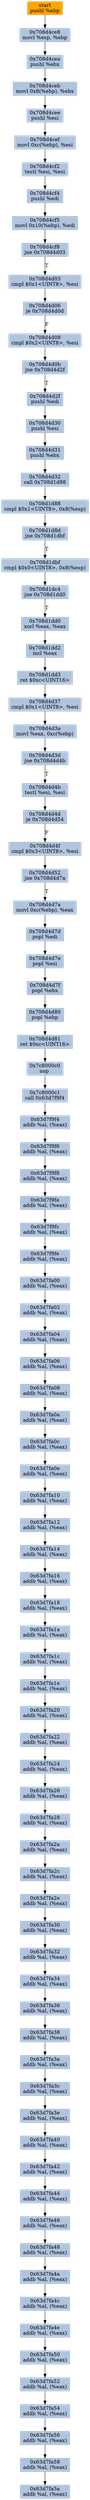 digraph G {
node[shape=rectangle,style=filled,fillcolor=lightsteelblue,color=lightsteelblue]
bgcolor="transparent"
a0x708d4ce7pushl_ebp[label="start\npushl %ebp",color="lightgrey",fillcolor="orange"];
a0x708d4ce8movl_esp_ebp[label="0x708d4ce8\nmovl %esp, %ebp"];
a0x708d4ceapushl_ebx[label="0x708d4cea\npushl %ebx"];
a0x708d4cebmovl_0x8ebp__ebx[label="0x708d4ceb\nmovl 0x8(%ebp), %ebx"];
a0x708d4ceepushl_esi[label="0x708d4cee\npushl %esi"];
a0x708d4cefmovl_0xcebp__esi[label="0x708d4cef\nmovl 0xc(%ebp), %esi"];
a0x708d4cf2testl_esi_esi[label="0x708d4cf2\ntestl %esi, %esi"];
a0x708d4cf4pushl_edi[label="0x708d4cf4\npushl %edi"];
a0x708d4cf5movl_0x10ebp__edi[label="0x708d4cf5\nmovl 0x10(%ebp), %edi"];
a0x708d4cf8jne_0x708d4d03[label="0x708d4cf8\njne 0x708d4d03"];
a0x708d4d03cmpl_0x1UINT8_esi[label="0x708d4d03\ncmpl $0x1<UINT8>, %esi"];
a0x708d4d06je_0x708d4d0d[label="0x708d4d06\nje 0x708d4d0d"];
a0x708d4d08cmpl_0x2UINT8_esi[label="0x708d4d08\ncmpl $0x2<UINT8>, %esi"];
a0x708d4d0bjne_0x708d4d2f[label="0x708d4d0b\njne 0x708d4d2f"];
a0x708d4d2fpushl_edi[label="0x708d4d2f\npushl %edi"];
a0x708d4d30pushl_esi[label="0x708d4d30\npushl %esi"];
a0x708d4d31pushl_ebx[label="0x708d4d31\npushl %ebx"];
a0x708d4d32call_0x708d1d88[label="0x708d4d32\ncall 0x708d1d88"];
a0x708d1d88cmpl_0x1UINT8_0x8esp_[label="0x708d1d88\ncmpl $0x1<UINT8>, 0x8(%esp)"];
a0x708d1d8djne_0x708d1dbf[label="0x708d1d8d\njne 0x708d1dbf"];
a0x708d1dbfcmpl_0x0UINT8_0x8esp_[label="0x708d1dbf\ncmpl $0x0<UINT8>, 0x8(%esp)"];
a0x708d1dc4jne_0x708d1dd0[label="0x708d1dc4\njne 0x708d1dd0"];
a0x708d1dd0xorl_eax_eax[label="0x708d1dd0\nxorl %eax, %eax"];
a0x708d1dd2incl_eax[label="0x708d1dd2\nincl %eax"];
a0x708d1dd3ret_0xcUINT16[label="0x708d1dd3\nret $0xc<UINT16>"];
a0x708d4d37cmpl_0x1UINT8_esi[label="0x708d4d37\ncmpl $0x1<UINT8>, %esi"];
a0x708d4d3amovl_eax_0xcebp_[label="0x708d4d3a\nmovl %eax, 0xc(%ebp)"];
a0x708d4d3djne_0x708d4d4b[label="0x708d4d3d\njne 0x708d4d4b"];
a0x708d4d4btestl_esi_esi[label="0x708d4d4b\ntestl %esi, %esi"];
a0x708d4d4dje_0x708d4d54[label="0x708d4d4d\nje 0x708d4d54"];
a0x708d4d4fcmpl_0x3UINT8_esi[label="0x708d4d4f\ncmpl $0x3<UINT8>, %esi"];
a0x708d4d52jne_0x708d4d7a[label="0x708d4d52\njne 0x708d4d7a"];
a0x708d4d7amovl_0xcebp__eax[label="0x708d4d7a\nmovl 0xc(%ebp), %eax"];
a0x708d4d7dpopl_edi[label="0x708d4d7d\npopl %edi"];
a0x708d4d7epopl_esi[label="0x708d4d7e\npopl %esi"];
a0x708d4d7fpopl_ebx[label="0x708d4d7f\npopl %ebx"];
a0x708d4d80popl_ebp[label="0x708d4d80\npopl %ebp"];
a0x708d4d81ret_0xcUINT16[label="0x708d4d81\nret $0xc<UINT16>"];
a0x7c8000c0nop_[label="0x7c8000c0\nnop "];
a0x7c8000c1call_0x63d7f9f4[label="0x7c8000c1\ncall 0x63d7f9f4"];
a0x63d7f9f4addb_al_eax_[label="0x63d7f9f4\naddb %al, (%eax)"];
a0x63d7f9f6addb_al_eax_[label="0x63d7f9f6\naddb %al, (%eax)"];
a0x63d7f9f8addb_al_eax_[label="0x63d7f9f8\naddb %al, (%eax)"];
a0x63d7f9faaddb_al_eax_[label="0x63d7f9fa\naddb %al, (%eax)"];
a0x63d7f9fcaddb_al_eax_[label="0x63d7f9fc\naddb %al, (%eax)"];
a0x63d7f9feaddb_al_eax_[label="0x63d7f9fe\naddb %al, (%eax)"];
a0x63d7fa00addb_al_eax_[label="0x63d7fa00\naddb %al, (%eax)"];
a0x63d7fa02addb_al_eax_[label="0x63d7fa02\naddb %al, (%eax)"];
a0x63d7fa04addb_al_eax_[label="0x63d7fa04\naddb %al, (%eax)"];
a0x63d7fa06addb_al_eax_[label="0x63d7fa06\naddb %al, (%eax)"];
a0x63d7fa08addb_al_eax_[label="0x63d7fa08\naddb %al, (%eax)"];
a0x63d7fa0aaddb_al_eax_[label="0x63d7fa0a\naddb %al, (%eax)"];
a0x63d7fa0caddb_al_eax_[label="0x63d7fa0c\naddb %al, (%eax)"];
a0x63d7fa0eaddb_al_eax_[label="0x63d7fa0e\naddb %al, (%eax)"];
a0x63d7fa10addb_al_eax_[label="0x63d7fa10\naddb %al, (%eax)"];
a0x63d7fa12addb_al_eax_[label="0x63d7fa12\naddb %al, (%eax)"];
a0x63d7fa14addb_al_eax_[label="0x63d7fa14\naddb %al, (%eax)"];
a0x63d7fa16addb_al_eax_[label="0x63d7fa16\naddb %al, (%eax)"];
a0x63d7fa18addb_al_eax_[label="0x63d7fa18\naddb %al, (%eax)"];
a0x63d7fa1aaddb_al_eax_[label="0x63d7fa1a\naddb %al, (%eax)"];
a0x63d7fa1caddb_al_eax_[label="0x63d7fa1c\naddb %al, (%eax)"];
a0x63d7fa1eaddb_al_eax_[label="0x63d7fa1e\naddb %al, (%eax)"];
a0x63d7fa20addb_al_eax_[label="0x63d7fa20\naddb %al, (%eax)"];
a0x63d7fa22addb_al_eax_[label="0x63d7fa22\naddb %al, (%eax)"];
a0x63d7fa24addb_al_eax_[label="0x63d7fa24\naddb %al, (%eax)"];
a0x63d7fa26addb_al_eax_[label="0x63d7fa26\naddb %al, (%eax)"];
a0x63d7fa28addb_al_eax_[label="0x63d7fa28\naddb %al, (%eax)"];
a0x63d7fa2aaddb_al_eax_[label="0x63d7fa2a\naddb %al, (%eax)"];
a0x63d7fa2caddb_al_eax_[label="0x63d7fa2c\naddb %al, (%eax)"];
a0x63d7fa2eaddb_al_eax_[label="0x63d7fa2e\naddb %al, (%eax)"];
a0x63d7fa30addb_al_eax_[label="0x63d7fa30\naddb %al, (%eax)"];
a0x63d7fa32addb_al_eax_[label="0x63d7fa32\naddb %al, (%eax)"];
a0x63d7fa34addb_al_eax_[label="0x63d7fa34\naddb %al, (%eax)"];
a0x63d7fa36addb_al_eax_[label="0x63d7fa36\naddb %al, (%eax)"];
a0x63d7fa38addb_al_eax_[label="0x63d7fa38\naddb %al, (%eax)"];
a0x63d7fa3aaddb_al_eax_[label="0x63d7fa3a\naddb %al, (%eax)"];
a0x63d7fa3caddb_al_eax_[label="0x63d7fa3c\naddb %al, (%eax)"];
a0x63d7fa3eaddb_al_eax_[label="0x63d7fa3e\naddb %al, (%eax)"];
a0x63d7fa40addb_al_eax_[label="0x63d7fa40\naddb %al, (%eax)"];
a0x63d7fa42addb_al_eax_[label="0x63d7fa42\naddb %al, (%eax)"];
a0x63d7fa44addb_al_eax_[label="0x63d7fa44\naddb %al, (%eax)"];
a0x63d7fa46addb_al_eax_[label="0x63d7fa46\naddb %al, (%eax)"];
a0x63d7fa48addb_al_eax_[label="0x63d7fa48\naddb %al, (%eax)"];
a0x63d7fa4aaddb_al_eax_[label="0x63d7fa4a\naddb %al, (%eax)"];
a0x63d7fa4caddb_al_eax_[label="0x63d7fa4c\naddb %al, (%eax)"];
a0x63d7fa4eaddb_al_eax_[label="0x63d7fa4e\naddb %al, (%eax)"];
a0x63d7fa50addb_al_eax_[label="0x63d7fa50\naddb %al, (%eax)"];
a0x63d7fa52addb_al_eax_[label="0x63d7fa52\naddb %al, (%eax)"];
a0x63d7fa54addb_al_eax_[label="0x63d7fa54\naddb %al, (%eax)"];
a0x63d7fa56addb_al_eax_[label="0x63d7fa56\naddb %al, (%eax)"];
a0x63d7fa58addb_al_eax_[label="0x63d7fa58\naddb %al, (%eax)"];
a0x63d7fa5aaddb_al_eax_[label="0x63d7fa5a\naddb %al, (%eax)"];
a0x708d4ce7pushl_ebp -> a0x708d4ce8movl_esp_ebp [color="#000000"];
a0x708d4ce8movl_esp_ebp -> a0x708d4ceapushl_ebx [color="#000000"];
a0x708d4ceapushl_ebx -> a0x708d4cebmovl_0x8ebp__ebx [color="#000000"];
a0x708d4cebmovl_0x8ebp__ebx -> a0x708d4ceepushl_esi [color="#000000"];
a0x708d4ceepushl_esi -> a0x708d4cefmovl_0xcebp__esi [color="#000000"];
a0x708d4cefmovl_0xcebp__esi -> a0x708d4cf2testl_esi_esi [color="#000000"];
a0x708d4cf2testl_esi_esi -> a0x708d4cf4pushl_edi [color="#000000"];
a0x708d4cf4pushl_edi -> a0x708d4cf5movl_0x10ebp__edi [color="#000000"];
a0x708d4cf5movl_0x10ebp__edi -> a0x708d4cf8jne_0x708d4d03 [color="#000000"];
a0x708d4cf8jne_0x708d4d03 -> a0x708d4d03cmpl_0x1UINT8_esi [color="#000000",label="T"];
a0x708d4d03cmpl_0x1UINT8_esi -> a0x708d4d06je_0x708d4d0d [color="#000000"];
a0x708d4d06je_0x708d4d0d -> a0x708d4d08cmpl_0x2UINT8_esi [color="#000000",label="F"];
a0x708d4d08cmpl_0x2UINT8_esi -> a0x708d4d0bjne_0x708d4d2f [color="#000000"];
a0x708d4d0bjne_0x708d4d2f -> a0x708d4d2fpushl_edi [color="#000000",label="T"];
a0x708d4d2fpushl_edi -> a0x708d4d30pushl_esi [color="#000000"];
a0x708d4d30pushl_esi -> a0x708d4d31pushl_ebx [color="#000000"];
a0x708d4d31pushl_ebx -> a0x708d4d32call_0x708d1d88 [color="#000000"];
a0x708d4d32call_0x708d1d88 -> a0x708d1d88cmpl_0x1UINT8_0x8esp_ [color="#000000"];
a0x708d1d88cmpl_0x1UINT8_0x8esp_ -> a0x708d1d8djne_0x708d1dbf [color="#000000"];
a0x708d1d8djne_0x708d1dbf -> a0x708d1dbfcmpl_0x0UINT8_0x8esp_ [color="#000000",label="T"];
a0x708d1dbfcmpl_0x0UINT8_0x8esp_ -> a0x708d1dc4jne_0x708d1dd0 [color="#000000"];
a0x708d1dc4jne_0x708d1dd0 -> a0x708d1dd0xorl_eax_eax [color="#000000",label="T"];
a0x708d1dd0xorl_eax_eax -> a0x708d1dd2incl_eax [color="#000000"];
a0x708d1dd2incl_eax -> a0x708d1dd3ret_0xcUINT16 [color="#000000"];
a0x708d1dd3ret_0xcUINT16 -> a0x708d4d37cmpl_0x1UINT8_esi [color="#000000"];
a0x708d4d37cmpl_0x1UINT8_esi -> a0x708d4d3amovl_eax_0xcebp_ [color="#000000"];
a0x708d4d3amovl_eax_0xcebp_ -> a0x708d4d3djne_0x708d4d4b [color="#000000"];
a0x708d4d3djne_0x708d4d4b -> a0x708d4d4btestl_esi_esi [color="#000000",label="T"];
a0x708d4d4btestl_esi_esi -> a0x708d4d4dje_0x708d4d54 [color="#000000"];
a0x708d4d4dje_0x708d4d54 -> a0x708d4d4fcmpl_0x3UINT8_esi [color="#000000",label="F"];
a0x708d4d4fcmpl_0x3UINT8_esi -> a0x708d4d52jne_0x708d4d7a [color="#000000"];
a0x708d4d52jne_0x708d4d7a -> a0x708d4d7amovl_0xcebp__eax [color="#000000",label="T"];
a0x708d4d7amovl_0xcebp__eax -> a0x708d4d7dpopl_edi [color="#000000"];
a0x708d4d7dpopl_edi -> a0x708d4d7epopl_esi [color="#000000"];
a0x708d4d7epopl_esi -> a0x708d4d7fpopl_ebx [color="#000000"];
a0x708d4d7fpopl_ebx -> a0x708d4d80popl_ebp [color="#000000"];
a0x708d4d80popl_ebp -> a0x708d4d81ret_0xcUINT16 [color="#000000"];
a0x708d4d81ret_0xcUINT16 -> a0x7c8000c0nop_ [color="#000000"];
a0x7c8000c0nop_ -> a0x7c8000c1call_0x63d7f9f4 [color="#000000"];
a0x7c8000c1call_0x63d7f9f4 -> a0x63d7f9f4addb_al_eax_ [color="#000000"];
a0x63d7f9f4addb_al_eax_ -> a0x63d7f9f6addb_al_eax_ [color="#000000"];
a0x63d7f9f6addb_al_eax_ -> a0x63d7f9f8addb_al_eax_ [color="#000000"];
a0x63d7f9f8addb_al_eax_ -> a0x63d7f9faaddb_al_eax_ [color="#000000"];
a0x63d7f9faaddb_al_eax_ -> a0x63d7f9fcaddb_al_eax_ [color="#000000"];
a0x63d7f9fcaddb_al_eax_ -> a0x63d7f9feaddb_al_eax_ [color="#000000"];
a0x63d7f9feaddb_al_eax_ -> a0x63d7fa00addb_al_eax_ [color="#000000"];
a0x63d7fa00addb_al_eax_ -> a0x63d7fa02addb_al_eax_ [color="#000000"];
a0x63d7fa02addb_al_eax_ -> a0x63d7fa04addb_al_eax_ [color="#000000"];
a0x63d7fa04addb_al_eax_ -> a0x63d7fa06addb_al_eax_ [color="#000000"];
a0x63d7fa06addb_al_eax_ -> a0x63d7fa08addb_al_eax_ [color="#000000"];
a0x63d7fa08addb_al_eax_ -> a0x63d7fa0aaddb_al_eax_ [color="#000000"];
a0x63d7fa0aaddb_al_eax_ -> a0x63d7fa0caddb_al_eax_ [color="#000000"];
a0x63d7fa0caddb_al_eax_ -> a0x63d7fa0eaddb_al_eax_ [color="#000000"];
a0x63d7fa0eaddb_al_eax_ -> a0x63d7fa10addb_al_eax_ [color="#000000"];
a0x63d7fa10addb_al_eax_ -> a0x63d7fa12addb_al_eax_ [color="#000000"];
a0x63d7fa12addb_al_eax_ -> a0x63d7fa14addb_al_eax_ [color="#000000"];
a0x63d7fa14addb_al_eax_ -> a0x63d7fa16addb_al_eax_ [color="#000000"];
a0x63d7fa16addb_al_eax_ -> a0x63d7fa18addb_al_eax_ [color="#000000"];
a0x63d7fa18addb_al_eax_ -> a0x63d7fa1aaddb_al_eax_ [color="#000000"];
a0x63d7fa1aaddb_al_eax_ -> a0x63d7fa1caddb_al_eax_ [color="#000000"];
a0x63d7fa1caddb_al_eax_ -> a0x63d7fa1eaddb_al_eax_ [color="#000000"];
a0x63d7fa1eaddb_al_eax_ -> a0x63d7fa20addb_al_eax_ [color="#000000"];
a0x63d7fa20addb_al_eax_ -> a0x63d7fa22addb_al_eax_ [color="#000000"];
a0x63d7fa22addb_al_eax_ -> a0x63d7fa24addb_al_eax_ [color="#000000"];
a0x63d7fa24addb_al_eax_ -> a0x63d7fa26addb_al_eax_ [color="#000000"];
a0x63d7fa26addb_al_eax_ -> a0x63d7fa28addb_al_eax_ [color="#000000"];
a0x63d7fa28addb_al_eax_ -> a0x63d7fa2aaddb_al_eax_ [color="#000000"];
a0x63d7fa2aaddb_al_eax_ -> a0x63d7fa2caddb_al_eax_ [color="#000000"];
a0x63d7fa2caddb_al_eax_ -> a0x63d7fa2eaddb_al_eax_ [color="#000000"];
a0x63d7fa2eaddb_al_eax_ -> a0x63d7fa30addb_al_eax_ [color="#000000"];
a0x63d7fa30addb_al_eax_ -> a0x63d7fa32addb_al_eax_ [color="#000000"];
a0x63d7fa32addb_al_eax_ -> a0x63d7fa34addb_al_eax_ [color="#000000"];
a0x63d7fa34addb_al_eax_ -> a0x63d7fa36addb_al_eax_ [color="#000000"];
a0x63d7fa36addb_al_eax_ -> a0x63d7fa38addb_al_eax_ [color="#000000"];
a0x63d7fa38addb_al_eax_ -> a0x63d7fa3aaddb_al_eax_ [color="#000000"];
a0x63d7fa3aaddb_al_eax_ -> a0x63d7fa3caddb_al_eax_ [color="#000000"];
a0x63d7fa3caddb_al_eax_ -> a0x63d7fa3eaddb_al_eax_ [color="#000000"];
a0x63d7fa3eaddb_al_eax_ -> a0x63d7fa40addb_al_eax_ [color="#000000"];
a0x63d7fa40addb_al_eax_ -> a0x63d7fa42addb_al_eax_ [color="#000000"];
a0x63d7fa42addb_al_eax_ -> a0x63d7fa44addb_al_eax_ [color="#000000"];
a0x63d7fa44addb_al_eax_ -> a0x63d7fa46addb_al_eax_ [color="#000000"];
a0x63d7fa46addb_al_eax_ -> a0x63d7fa48addb_al_eax_ [color="#000000"];
a0x63d7fa48addb_al_eax_ -> a0x63d7fa4aaddb_al_eax_ [color="#000000"];
a0x63d7fa4aaddb_al_eax_ -> a0x63d7fa4caddb_al_eax_ [color="#000000"];
a0x63d7fa4caddb_al_eax_ -> a0x63d7fa4eaddb_al_eax_ [color="#000000"];
a0x63d7fa4eaddb_al_eax_ -> a0x63d7fa50addb_al_eax_ [color="#000000"];
a0x63d7fa50addb_al_eax_ -> a0x63d7fa52addb_al_eax_ [color="#000000"];
a0x63d7fa52addb_al_eax_ -> a0x63d7fa54addb_al_eax_ [color="#000000"];
a0x63d7fa54addb_al_eax_ -> a0x63d7fa56addb_al_eax_ [color="#000000"];
a0x63d7fa56addb_al_eax_ -> a0x63d7fa58addb_al_eax_ [color="#000000"];
a0x63d7fa58addb_al_eax_ -> a0x63d7fa5aaddb_al_eax_ [color="#000000"];
}
